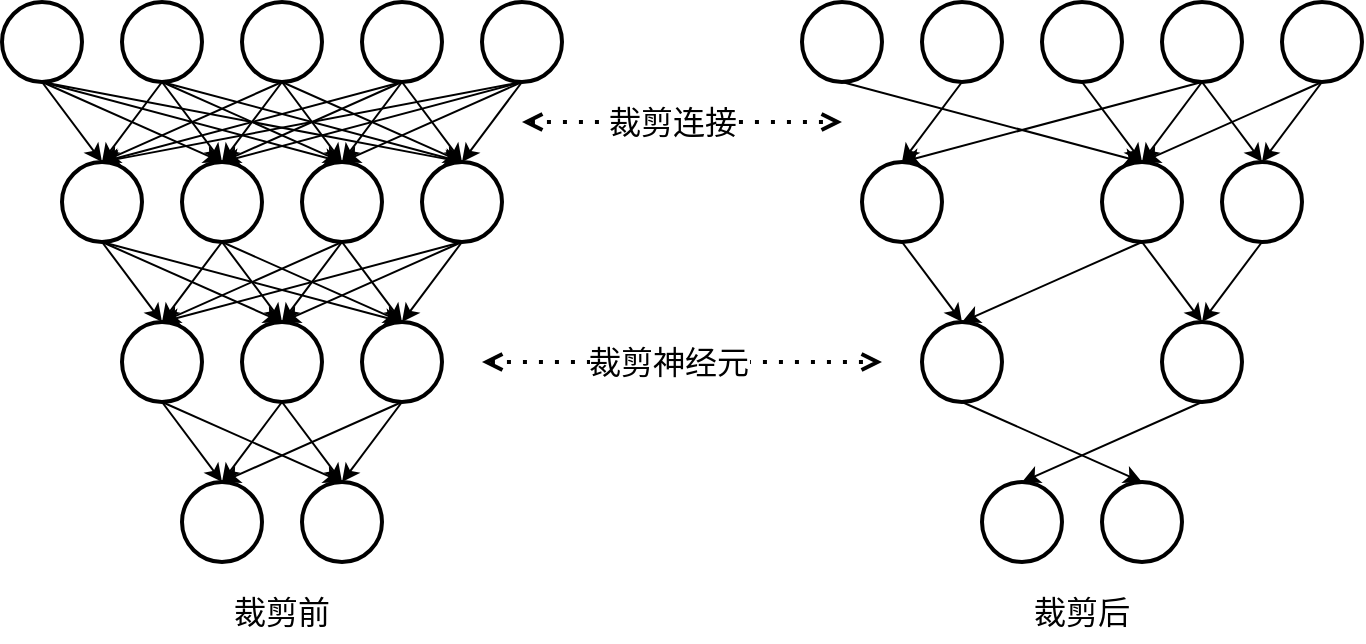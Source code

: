 <mxfile version="24.2.5" type="device">
  <diagram name="第 1 页" id="CgrtsPIFkarO2k62xxob">
    <mxGraphModel dx="2059" dy="2349" grid="1" gridSize="10" guides="1" tooltips="1" connect="1" arrows="1" fold="1" page="1" pageScale="1" pageWidth="827" pageHeight="1169" math="0" shadow="0">
      <root>
        <mxCell id="0" />
        <mxCell id="1" parent="0" />
        <mxCell id="5yrlhyGC8e_Sbzj8Md6Z-31" style="edgeStyle=none;rounded=0;orthogonalLoop=1;jettySize=auto;html=1;exitX=0.5;exitY=1;exitDx=0;exitDy=0;entryX=0.5;entryY=0;entryDx=0;entryDy=0;" parent="1" source="5yrlhyGC8e_Sbzj8Md6Z-1" target="5yrlhyGC8e_Sbzj8Md6Z-6" edge="1">
          <mxGeometry relative="1" as="geometry" />
        </mxCell>
        <mxCell id="5yrlhyGC8e_Sbzj8Md6Z-32" style="edgeStyle=none;rounded=0;orthogonalLoop=1;jettySize=auto;html=1;entryX=0.5;entryY=0;entryDx=0;entryDy=0;exitX=0.5;exitY=1;exitDx=0;exitDy=0;" parent="1" source="5yrlhyGC8e_Sbzj8Md6Z-1" target="5yrlhyGC8e_Sbzj8Md6Z-7" edge="1">
          <mxGeometry relative="1" as="geometry" />
        </mxCell>
        <mxCell id="5yrlhyGC8e_Sbzj8Md6Z-33" style="edgeStyle=none;rounded=0;orthogonalLoop=1;jettySize=auto;html=1;entryX=0.5;entryY=0;entryDx=0;entryDy=0;exitX=0.5;exitY=1;exitDx=0;exitDy=0;" parent="1" source="5yrlhyGC8e_Sbzj8Md6Z-1" target="5yrlhyGC8e_Sbzj8Md6Z-8" edge="1">
          <mxGeometry relative="1" as="geometry" />
        </mxCell>
        <mxCell id="5yrlhyGC8e_Sbzj8Md6Z-34" style="edgeStyle=none;rounded=0;orthogonalLoop=1;jettySize=auto;html=1;exitX=0.5;exitY=1;exitDx=0;exitDy=0;entryX=0.5;entryY=0;entryDx=0;entryDy=0;" parent="1" source="5yrlhyGC8e_Sbzj8Md6Z-1" target="5yrlhyGC8e_Sbzj8Md6Z-9" edge="1">
          <mxGeometry relative="1" as="geometry" />
        </mxCell>
        <mxCell id="5yrlhyGC8e_Sbzj8Md6Z-1" value="" style="ellipse;whiteSpace=wrap;html=1;aspect=fixed;strokeWidth=2;" parent="1" vertex="1">
          <mxGeometry width="40" height="40" as="geometry" />
        </mxCell>
        <mxCell id="5yrlhyGC8e_Sbzj8Md6Z-35" style="edgeStyle=none;rounded=0;orthogonalLoop=1;jettySize=auto;html=1;exitX=0.5;exitY=1;exitDx=0;exitDy=0;entryX=0.5;entryY=0;entryDx=0;entryDy=0;" parent="1" source="5yrlhyGC8e_Sbzj8Md6Z-2" target="5yrlhyGC8e_Sbzj8Md6Z-6" edge="1">
          <mxGeometry relative="1" as="geometry" />
        </mxCell>
        <mxCell id="5yrlhyGC8e_Sbzj8Md6Z-36" style="edgeStyle=none;rounded=0;orthogonalLoop=1;jettySize=auto;html=1;entryX=0.5;entryY=0;entryDx=0;entryDy=0;exitX=0.5;exitY=1;exitDx=0;exitDy=0;" parent="1" source="5yrlhyGC8e_Sbzj8Md6Z-2" target="5yrlhyGC8e_Sbzj8Md6Z-7" edge="1">
          <mxGeometry relative="1" as="geometry" />
        </mxCell>
        <mxCell id="5yrlhyGC8e_Sbzj8Md6Z-37" style="edgeStyle=none;rounded=0;orthogonalLoop=1;jettySize=auto;html=1;entryX=0.5;entryY=0;entryDx=0;entryDy=0;exitX=0.5;exitY=1;exitDx=0;exitDy=0;" parent="1" source="5yrlhyGC8e_Sbzj8Md6Z-2" target="5yrlhyGC8e_Sbzj8Md6Z-8" edge="1">
          <mxGeometry relative="1" as="geometry" />
        </mxCell>
        <mxCell id="5yrlhyGC8e_Sbzj8Md6Z-38" style="edgeStyle=none;rounded=0;orthogonalLoop=1;jettySize=auto;html=1;entryX=0.5;entryY=0;entryDx=0;entryDy=0;exitX=0.5;exitY=1;exitDx=0;exitDy=0;" parent="1" source="5yrlhyGC8e_Sbzj8Md6Z-2" target="5yrlhyGC8e_Sbzj8Md6Z-9" edge="1">
          <mxGeometry relative="1" as="geometry" />
        </mxCell>
        <mxCell id="5yrlhyGC8e_Sbzj8Md6Z-2" value="" style="ellipse;whiteSpace=wrap;html=1;aspect=fixed;strokeWidth=2;" parent="1" vertex="1">
          <mxGeometry x="60" width="40" height="40" as="geometry" />
        </mxCell>
        <mxCell id="5yrlhyGC8e_Sbzj8Md6Z-39" style="edgeStyle=none;rounded=0;orthogonalLoop=1;jettySize=auto;html=1;exitX=0.5;exitY=1;exitDx=0;exitDy=0;entryX=0.5;entryY=0;entryDx=0;entryDy=0;" parent="1" source="5yrlhyGC8e_Sbzj8Md6Z-3" target="5yrlhyGC8e_Sbzj8Md6Z-7" edge="1">
          <mxGeometry relative="1" as="geometry" />
        </mxCell>
        <mxCell id="5yrlhyGC8e_Sbzj8Md6Z-40" style="edgeStyle=none;rounded=0;orthogonalLoop=1;jettySize=auto;html=1;entryX=0.5;entryY=0;entryDx=0;entryDy=0;exitX=0.5;exitY=1;exitDx=0;exitDy=0;" parent="1" source="5yrlhyGC8e_Sbzj8Md6Z-3" target="5yrlhyGC8e_Sbzj8Md6Z-6" edge="1">
          <mxGeometry relative="1" as="geometry" />
        </mxCell>
        <mxCell id="5yrlhyGC8e_Sbzj8Md6Z-41" style="edgeStyle=none;rounded=0;orthogonalLoop=1;jettySize=auto;html=1;entryX=0.5;entryY=0;entryDx=0;entryDy=0;exitX=0.5;exitY=1;exitDx=0;exitDy=0;" parent="1" source="5yrlhyGC8e_Sbzj8Md6Z-3" target="5yrlhyGC8e_Sbzj8Md6Z-8" edge="1">
          <mxGeometry relative="1" as="geometry" />
        </mxCell>
        <mxCell id="5yrlhyGC8e_Sbzj8Md6Z-42" style="edgeStyle=none;rounded=0;orthogonalLoop=1;jettySize=auto;html=1;entryX=0.5;entryY=0;entryDx=0;entryDy=0;exitX=0.5;exitY=1;exitDx=0;exitDy=0;" parent="1" source="5yrlhyGC8e_Sbzj8Md6Z-3" target="5yrlhyGC8e_Sbzj8Md6Z-9" edge="1">
          <mxGeometry relative="1" as="geometry" />
        </mxCell>
        <mxCell id="5yrlhyGC8e_Sbzj8Md6Z-3" value="" style="ellipse;whiteSpace=wrap;html=1;aspect=fixed;strokeWidth=2;" parent="1" vertex="1">
          <mxGeometry x="120" width="40" height="40" as="geometry" />
        </mxCell>
        <mxCell id="5yrlhyGC8e_Sbzj8Md6Z-43" style="edgeStyle=none;rounded=0;orthogonalLoop=1;jettySize=auto;html=1;entryX=0.5;entryY=0;entryDx=0;entryDy=0;exitX=0.5;exitY=1;exitDx=0;exitDy=0;" parent="1" source="5yrlhyGC8e_Sbzj8Md6Z-4" target="5yrlhyGC8e_Sbzj8Md6Z-6" edge="1">
          <mxGeometry relative="1" as="geometry" />
        </mxCell>
        <mxCell id="5yrlhyGC8e_Sbzj8Md6Z-44" style="edgeStyle=none;rounded=0;orthogonalLoop=1;jettySize=auto;html=1;entryX=0.5;entryY=0;entryDx=0;entryDy=0;exitX=0.5;exitY=1;exitDx=0;exitDy=0;" parent="1" source="5yrlhyGC8e_Sbzj8Md6Z-4" target="5yrlhyGC8e_Sbzj8Md6Z-7" edge="1">
          <mxGeometry relative="1" as="geometry" />
        </mxCell>
        <mxCell id="5yrlhyGC8e_Sbzj8Md6Z-45" style="edgeStyle=none;rounded=0;orthogonalLoop=1;jettySize=auto;html=1;entryX=0.5;entryY=0;entryDx=0;entryDy=0;exitX=0.5;exitY=1;exitDx=0;exitDy=0;" parent="1" source="5yrlhyGC8e_Sbzj8Md6Z-4" target="5yrlhyGC8e_Sbzj8Md6Z-8" edge="1">
          <mxGeometry relative="1" as="geometry" />
        </mxCell>
        <mxCell id="5yrlhyGC8e_Sbzj8Md6Z-46" style="edgeStyle=none;rounded=0;orthogonalLoop=1;jettySize=auto;html=1;exitX=0.5;exitY=1;exitDx=0;exitDy=0;" parent="1" source="5yrlhyGC8e_Sbzj8Md6Z-4" edge="1">
          <mxGeometry relative="1" as="geometry">
            <mxPoint x="230" y="80" as="targetPoint" />
            <mxPoint x="290" y="60" as="sourcePoint" />
          </mxGeometry>
        </mxCell>
        <mxCell id="5yrlhyGC8e_Sbzj8Md6Z-4" value="" style="ellipse;whiteSpace=wrap;html=1;aspect=fixed;strokeWidth=2;" parent="1" vertex="1">
          <mxGeometry x="180" width="40" height="40" as="geometry" />
        </mxCell>
        <mxCell id="5yrlhyGC8e_Sbzj8Md6Z-47" style="edgeStyle=none;rounded=0;orthogonalLoop=1;jettySize=auto;html=1;entryX=0.5;entryY=0;entryDx=0;entryDy=0;exitX=0.5;exitY=1;exitDx=0;exitDy=0;" parent="1" source="5yrlhyGC8e_Sbzj8Md6Z-5" target="5yrlhyGC8e_Sbzj8Md6Z-6" edge="1">
          <mxGeometry relative="1" as="geometry" />
        </mxCell>
        <mxCell id="5yrlhyGC8e_Sbzj8Md6Z-48" style="edgeStyle=none;rounded=0;orthogonalLoop=1;jettySize=auto;html=1;entryX=0.5;entryY=0;entryDx=0;entryDy=0;exitX=0.5;exitY=1;exitDx=0;exitDy=0;" parent="1" source="5yrlhyGC8e_Sbzj8Md6Z-5" target="5yrlhyGC8e_Sbzj8Md6Z-7" edge="1">
          <mxGeometry relative="1" as="geometry" />
        </mxCell>
        <mxCell id="5yrlhyGC8e_Sbzj8Md6Z-49" style="edgeStyle=none;rounded=0;orthogonalLoop=1;jettySize=auto;html=1;entryX=0.5;entryY=0;entryDx=0;entryDy=0;exitX=0.5;exitY=1;exitDx=0;exitDy=0;" parent="1" source="5yrlhyGC8e_Sbzj8Md6Z-5" target="5yrlhyGC8e_Sbzj8Md6Z-8" edge="1">
          <mxGeometry relative="1" as="geometry" />
        </mxCell>
        <mxCell id="5yrlhyGC8e_Sbzj8Md6Z-50" style="edgeStyle=none;rounded=0;orthogonalLoop=1;jettySize=auto;html=1;entryX=0.5;entryY=0;entryDx=0;entryDy=0;exitX=0.5;exitY=1;exitDx=0;exitDy=0;" parent="1" source="5yrlhyGC8e_Sbzj8Md6Z-5" target="5yrlhyGC8e_Sbzj8Md6Z-9" edge="1">
          <mxGeometry relative="1" as="geometry" />
        </mxCell>
        <mxCell id="5yrlhyGC8e_Sbzj8Md6Z-5" value="" style="ellipse;whiteSpace=wrap;html=1;aspect=fixed;strokeWidth=2;" parent="1" vertex="1">
          <mxGeometry x="240" width="40" height="40" as="geometry" />
        </mxCell>
        <mxCell id="5yrlhyGC8e_Sbzj8Md6Z-51" style="edgeStyle=none;rounded=0;orthogonalLoop=1;jettySize=auto;html=1;exitX=0.5;exitY=1;exitDx=0;exitDy=0;entryX=0.5;entryY=0;entryDx=0;entryDy=0;" parent="1" source="5yrlhyGC8e_Sbzj8Md6Z-6" target="5yrlhyGC8e_Sbzj8Md6Z-10" edge="1">
          <mxGeometry relative="1" as="geometry" />
        </mxCell>
        <mxCell id="5yrlhyGC8e_Sbzj8Md6Z-52" style="edgeStyle=none;rounded=0;orthogonalLoop=1;jettySize=auto;html=1;entryX=0.5;entryY=0;entryDx=0;entryDy=0;exitX=0.5;exitY=1;exitDx=0;exitDy=0;" parent="1" source="5yrlhyGC8e_Sbzj8Md6Z-6" target="5yrlhyGC8e_Sbzj8Md6Z-11" edge="1">
          <mxGeometry relative="1" as="geometry" />
        </mxCell>
        <mxCell id="5yrlhyGC8e_Sbzj8Md6Z-53" style="edgeStyle=none;rounded=0;orthogonalLoop=1;jettySize=auto;html=1;entryX=0.5;entryY=0;entryDx=0;entryDy=0;exitX=0.5;exitY=1;exitDx=0;exitDy=0;" parent="1" source="5yrlhyGC8e_Sbzj8Md6Z-6" target="5yrlhyGC8e_Sbzj8Md6Z-12" edge="1">
          <mxGeometry relative="1" as="geometry" />
        </mxCell>
        <mxCell id="5yrlhyGC8e_Sbzj8Md6Z-6" value="" style="ellipse;whiteSpace=wrap;html=1;aspect=fixed;strokeWidth=2;" parent="1" vertex="1">
          <mxGeometry x="30" y="80" width="40" height="40" as="geometry" />
        </mxCell>
        <mxCell id="5yrlhyGC8e_Sbzj8Md6Z-54" style="edgeStyle=none;rounded=0;orthogonalLoop=1;jettySize=auto;html=1;exitX=0.5;exitY=1;exitDx=0;exitDy=0;entryX=0.5;entryY=0;entryDx=0;entryDy=0;" parent="1" source="5yrlhyGC8e_Sbzj8Md6Z-7" target="5yrlhyGC8e_Sbzj8Md6Z-10" edge="1">
          <mxGeometry relative="1" as="geometry" />
        </mxCell>
        <mxCell id="5yrlhyGC8e_Sbzj8Md6Z-55" style="edgeStyle=none;rounded=0;orthogonalLoop=1;jettySize=auto;html=1;entryX=0.5;entryY=0;entryDx=0;entryDy=0;exitX=0.5;exitY=1;exitDx=0;exitDy=0;" parent="1" source="5yrlhyGC8e_Sbzj8Md6Z-7" target="5yrlhyGC8e_Sbzj8Md6Z-11" edge="1">
          <mxGeometry relative="1" as="geometry" />
        </mxCell>
        <mxCell id="5yrlhyGC8e_Sbzj8Md6Z-56" style="edgeStyle=none;rounded=0;orthogonalLoop=1;jettySize=auto;html=1;entryX=0.5;entryY=0;entryDx=0;entryDy=0;exitX=0.5;exitY=1;exitDx=0;exitDy=0;" parent="1" source="5yrlhyGC8e_Sbzj8Md6Z-7" target="5yrlhyGC8e_Sbzj8Md6Z-12" edge="1">
          <mxGeometry relative="1" as="geometry" />
        </mxCell>
        <mxCell id="5yrlhyGC8e_Sbzj8Md6Z-7" value="" style="ellipse;whiteSpace=wrap;html=1;aspect=fixed;strokeWidth=2;" parent="1" vertex="1">
          <mxGeometry x="90" y="80" width="40" height="40" as="geometry" />
        </mxCell>
        <mxCell id="5yrlhyGC8e_Sbzj8Md6Z-57" style="edgeStyle=none;rounded=0;orthogonalLoop=1;jettySize=auto;html=1;entryX=0.5;entryY=0;entryDx=0;entryDy=0;exitX=0.5;exitY=1;exitDx=0;exitDy=0;" parent="1" source="5yrlhyGC8e_Sbzj8Md6Z-8" target="5yrlhyGC8e_Sbzj8Md6Z-10" edge="1">
          <mxGeometry relative="1" as="geometry" />
        </mxCell>
        <mxCell id="5yrlhyGC8e_Sbzj8Md6Z-58" style="edgeStyle=none;rounded=0;orthogonalLoop=1;jettySize=auto;html=1;entryX=0.5;entryY=0;entryDx=0;entryDy=0;exitX=0.5;exitY=1;exitDx=0;exitDy=0;" parent="1" source="5yrlhyGC8e_Sbzj8Md6Z-8" target="5yrlhyGC8e_Sbzj8Md6Z-11" edge="1">
          <mxGeometry relative="1" as="geometry" />
        </mxCell>
        <mxCell id="5yrlhyGC8e_Sbzj8Md6Z-59" style="edgeStyle=none;rounded=0;orthogonalLoop=1;jettySize=auto;html=1;entryX=0.5;entryY=0;entryDx=0;entryDy=0;exitX=0.5;exitY=1;exitDx=0;exitDy=0;" parent="1" source="5yrlhyGC8e_Sbzj8Md6Z-8" target="5yrlhyGC8e_Sbzj8Md6Z-12" edge="1">
          <mxGeometry relative="1" as="geometry" />
        </mxCell>
        <mxCell id="5yrlhyGC8e_Sbzj8Md6Z-8" value="" style="ellipse;whiteSpace=wrap;html=1;aspect=fixed;strokeWidth=2;" parent="1" vertex="1">
          <mxGeometry x="150" y="80" width="40" height="40" as="geometry" />
        </mxCell>
        <mxCell id="5yrlhyGC8e_Sbzj8Md6Z-60" style="edgeStyle=none;rounded=0;orthogonalLoop=1;jettySize=auto;html=1;exitX=0.5;exitY=1;exitDx=0;exitDy=0;entryX=0.5;entryY=0;entryDx=0;entryDy=0;" parent="1" source="5yrlhyGC8e_Sbzj8Md6Z-9" target="5yrlhyGC8e_Sbzj8Md6Z-10" edge="1">
          <mxGeometry relative="1" as="geometry">
            <mxPoint x="80" y="160" as="targetPoint" />
          </mxGeometry>
        </mxCell>
        <mxCell id="5yrlhyGC8e_Sbzj8Md6Z-61" style="edgeStyle=none;rounded=0;orthogonalLoop=1;jettySize=auto;html=1;entryX=0.5;entryY=0;entryDx=0;entryDy=0;exitX=0.5;exitY=1;exitDx=0;exitDy=0;" parent="1" source="5yrlhyGC8e_Sbzj8Md6Z-9" target="5yrlhyGC8e_Sbzj8Md6Z-11" edge="1">
          <mxGeometry relative="1" as="geometry" />
        </mxCell>
        <mxCell id="5yrlhyGC8e_Sbzj8Md6Z-62" style="edgeStyle=none;rounded=0;orthogonalLoop=1;jettySize=auto;html=1;entryX=0.5;entryY=0;entryDx=0;entryDy=0;exitX=0.5;exitY=1;exitDx=0;exitDy=0;" parent="1" source="5yrlhyGC8e_Sbzj8Md6Z-9" target="5yrlhyGC8e_Sbzj8Md6Z-12" edge="1">
          <mxGeometry relative="1" as="geometry" />
        </mxCell>
        <mxCell id="5yrlhyGC8e_Sbzj8Md6Z-9" value="" style="ellipse;whiteSpace=wrap;html=1;aspect=fixed;strokeWidth=2;" parent="1" vertex="1">
          <mxGeometry x="210" y="80" width="40" height="40" as="geometry" />
        </mxCell>
        <mxCell id="5yrlhyGC8e_Sbzj8Md6Z-63" style="edgeStyle=none;rounded=0;orthogonalLoop=1;jettySize=auto;html=1;exitX=0.5;exitY=1;exitDx=0;exitDy=0;entryX=0.5;entryY=0;entryDx=0;entryDy=0;" parent="1" source="5yrlhyGC8e_Sbzj8Md6Z-10" target="5yrlhyGC8e_Sbzj8Md6Z-13" edge="1">
          <mxGeometry relative="1" as="geometry" />
        </mxCell>
        <mxCell id="5yrlhyGC8e_Sbzj8Md6Z-64" style="edgeStyle=none;rounded=0;orthogonalLoop=1;jettySize=auto;html=1;entryX=0.5;entryY=0;entryDx=0;entryDy=0;exitX=0.5;exitY=1;exitDx=0;exitDy=0;" parent="1" source="5yrlhyGC8e_Sbzj8Md6Z-10" target="5yrlhyGC8e_Sbzj8Md6Z-14" edge="1">
          <mxGeometry relative="1" as="geometry" />
        </mxCell>
        <mxCell id="5yrlhyGC8e_Sbzj8Md6Z-10" value="" style="ellipse;whiteSpace=wrap;html=1;aspect=fixed;strokeWidth=2;" parent="1" vertex="1">
          <mxGeometry x="60" y="160" width="40" height="40" as="geometry" />
        </mxCell>
        <mxCell id="5yrlhyGC8e_Sbzj8Md6Z-65" style="edgeStyle=none;rounded=0;orthogonalLoop=1;jettySize=auto;html=1;entryX=0.5;entryY=0;entryDx=0;entryDy=0;exitX=0.5;exitY=1;exitDx=0;exitDy=0;" parent="1" source="5yrlhyGC8e_Sbzj8Md6Z-11" target="5yrlhyGC8e_Sbzj8Md6Z-13" edge="1">
          <mxGeometry relative="1" as="geometry" />
        </mxCell>
        <mxCell id="5yrlhyGC8e_Sbzj8Md6Z-66" style="edgeStyle=none;rounded=0;orthogonalLoop=1;jettySize=auto;html=1;entryX=0.5;entryY=0;entryDx=0;entryDy=0;exitX=0.5;exitY=1;exitDx=0;exitDy=0;" parent="1" source="5yrlhyGC8e_Sbzj8Md6Z-11" target="5yrlhyGC8e_Sbzj8Md6Z-14" edge="1">
          <mxGeometry relative="1" as="geometry" />
        </mxCell>
        <mxCell id="5yrlhyGC8e_Sbzj8Md6Z-11" value="" style="ellipse;whiteSpace=wrap;html=1;aspect=fixed;strokeWidth=2;" parent="1" vertex="1">
          <mxGeometry x="120" y="160" width="40" height="40" as="geometry" />
        </mxCell>
        <mxCell id="5yrlhyGC8e_Sbzj8Md6Z-67" style="edgeStyle=none;rounded=0;orthogonalLoop=1;jettySize=auto;html=1;exitX=0.5;exitY=1;exitDx=0;exitDy=0;entryX=0.5;entryY=0;entryDx=0;entryDy=0;" parent="1" source="5yrlhyGC8e_Sbzj8Md6Z-12" target="5yrlhyGC8e_Sbzj8Md6Z-13" edge="1">
          <mxGeometry relative="1" as="geometry" />
        </mxCell>
        <mxCell id="5yrlhyGC8e_Sbzj8Md6Z-68" style="edgeStyle=none;rounded=0;orthogonalLoop=1;jettySize=auto;html=1;entryX=0.5;entryY=0;entryDx=0;entryDy=0;exitX=0.5;exitY=1;exitDx=0;exitDy=0;" parent="1" source="5yrlhyGC8e_Sbzj8Md6Z-12" target="5yrlhyGC8e_Sbzj8Md6Z-14" edge="1">
          <mxGeometry relative="1" as="geometry" />
        </mxCell>
        <mxCell id="5yrlhyGC8e_Sbzj8Md6Z-12" value="" style="ellipse;whiteSpace=wrap;html=1;aspect=fixed;strokeWidth=2;" parent="1" vertex="1">
          <mxGeometry x="180" y="160" width="40" height="40" as="geometry" />
        </mxCell>
        <mxCell id="5yrlhyGC8e_Sbzj8Md6Z-13" value="" style="ellipse;whiteSpace=wrap;html=1;aspect=fixed;strokeWidth=2;" parent="1" vertex="1">
          <mxGeometry x="90" y="240" width="40" height="40" as="geometry" />
        </mxCell>
        <mxCell id="5yrlhyGC8e_Sbzj8Md6Z-14" value="" style="ellipse;whiteSpace=wrap;html=1;aspect=fixed;strokeWidth=2;" parent="1" vertex="1">
          <mxGeometry x="150" y="240" width="40" height="40" as="geometry" />
        </mxCell>
        <mxCell id="5yrlhyGC8e_Sbzj8Md6Z-70" style="edgeStyle=none;rounded=0;orthogonalLoop=1;jettySize=auto;html=1;entryX=0.5;entryY=0;entryDx=0;entryDy=0;exitX=0.5;exitY=1;exitDx=0;exitDy=0;" parent="1" source="5yrlhyGC8e_Sbzj8Md6Z-15" target="5yrlhyGC8e_Sbzj8Md6Z-22" edge="1">
          <mxGeometry relative="1" as="geometry" />
        </mxCell>
        <mxCell id="5yrlhyGC8e_Sbzj8Md6Z-15" value="" style="ellipse;whiteSpace=wrap;html=1;aspect=fixed;strokeWidth=2;" parent="1" vertex="1">
          <mxGeometry x="400" width="40" height="40" as="geometry" />
        </mxCell>
        <mxCell id="5yrlhyGC8e_Sbzj8Md6Z-72" style="edgeStyle=none;rounded=0;orthogonalLoop=1;jettySize=auto;html=1;entryX=0.5;entryY=0;entryDx=0;entryDy=0;exitX=0.5;exitY=1;exitDx=0;exitDy=0;" parent="1" source="5yrlhyGC8e_Sbzj8Md6Z-16" target="5yrlhyGC8e_Sbzj8Md6Z-20" edge="1">
          <mxGeometry relative="1" as="geometry" />
        </mxCell>
        <mxCell id="5yrlhyGC8e_Sbzj8Md6Z-16" value="" style="ellipse;whiteSpace=wrap;html=1;aspect=fixed;strokeWidth=2;" parent="1" vertex="1">
          <mxGeometry x="460" width="40" height="40" as="geometry" />
        </mxCell>
        <mxCell id="5yrlhyGC8e_Sbzj8Md6Z-76" style="edgeStyle=none;rounded=0;orthogonalLoop=1;jettySize=auto;html=1;entryX=0.5;entryY=0;entryDx=0;entryDy=0;exitX=0.5;exitY=1;exitDx=0;exitDy=0;" parent="1" source="5yrlhyGC8e_Sbzj8Md6Z-17" target="5yrlhyGC8e_Sbzj8Md6Z-22" edge="1">
          <mxGeometry relative="1" as="geometry" />
        </mxCell>
        <mxCell id="5yrlhyGC8e_Sbzj8Md6Z-17" value="" style="ellipse;whiteSpace=wrap;html=1;aspect=fixed;strokeWidth=2;" parent="1" vertex="1">
          <mxGeometry x="520" width="40" height="40" as="geometry" />
        </mxCell>
        <mxCell id="5yrlhyGC8e_Sbzj8Md6Z-78" style="edgeStyle=none;rounded=0;orthogonalLoop=1;jettySize=auto;html=1;exitX=0.5;exitY=1;exitDx=0;exitDy=0;entryX=0.5;entryY=0;entryDx=0;entryDy=0;" parent="1" source="5yrlhyGC8e_Sbzj8Md6Z-18" target="5yrlhyGC8e_Sbzj8Md6Z-20" edge="1">
          <mxGeometry relative="1" as="geometry" />
        </mxCell>
        <mxCell id="5yrlhyGC8e_Sbzj8Md6Z-79" style="edgeStyle=none;rounded=0;orthogonalLoop=1;jettySize=auto;html=1;entryX=0.5;entryY=0;entryDx=0;entryDy=0;exitX=0.5;exitY=1;exitDx=0;exitDy=0;" parent="1" source="5yrlhyGC8e_Sbzj8Md6Z-18" target="5yrlhyGC8e_Sbzj8Md6Z-22" edge="1">
          <mxGeometry relative="1" as="geometry" />
        </mxCell>
        <mxCell id="5yrlhyGC8e_Sbzj8Md6Z-80" style="edgeStyle=none;rounded=0;orthogonalLoop=1;jettySize=auto;html=1;entryX=0.5;entryY=0;entryDx=0;entryDy=0;exitX=0.5;exitY=1;exitDx=0;exitDy=0;" parent="1" source="5yrlhyGC8e_Sbzj8Md6Z-18" target="5yrlhyGC8e_Sbzj8Md6Z-23" edge="1">
          <mxGeometry relative="1" as="geometry" />
        </mxCell>
        <mxCell id="5yrlhyGC8e_Sbzj8Md6Z-18" value="" style="ellipse;whiteSpace=wrap;html=1;aspect=fixed;strokeWidth=2;" parent="1" vertex="1">
          <mxGeometry x="580" width="40" height="40" as="geometry" />
        </mxCell>
        <mxCell id="5yrlhyGC8e_Sbzj8Md6Z-82" style="edgeStyle=none;rounded=0;orthogonalLoop=1;jettySize=auto;html=1;entryX=0.5;entryY=0;entryDx=0;entryDy=0;exitX=0.5;exitY=1;exitDx=0;exitDy=0;" parent="1" source="5yrlhyGC8e_Sbzj8Md6Z-19" target="5yrlhyGC8e_Sbzj8Md6Z-22" edge="1">
          <mxGeometry relative="1" as="geometry" />
        </mxCell>
        <mxCell id="5yrlhyGC8e_Sbzj8Md6Z-83" style="edgeStyle=none;rounded=0;orthogonalLoop=1;jettySize=auto;html=1;entryX=0.5;entryY=0;entryDx=0;entryDy=0;exitX=0.5;exitY=1;exitDx=0;exitDy=0;" parent="1" source="5yrlhyGC8e_Sbzj8Md6Z-19" target="5yrlhyGC8e_Sbzj8Md6Z-23" edge="1">
          <mxGeometry relative="1" as="geometry" />
        </mxCell>
        <mxCell id="5yrlhyGC8e_Sbzj8Md6Z-19" value="" style="ellipse;whiteSpace=wrap;html=1;aspect=fixed;strokeWidth=2;" parent="1" vertex="1">
          <mxGeometry x="640" width="40" height="40" as="geometry" />
        </mxCell>
        <mxCell id="5yrlhyGC8e_Sbzj8Md6Z-84" style="edgeStyle=none;rounded=0;orthogonalLoop=1;jettySize=auto;html=1;exitX=0.5;exitY=1;exitDx=0;exitDy=0;entryX=0.5;entryY=0;entryDx=0;entryDy=0;" parent="1" source="5yrlhyGC8e_Sbzj8Md6Z-20" target="5yrlhyGC8e_Sbzj8Md6Z-24" edge="1">
          <mxGeometry relative="1" as="geometry" />
        </mxCell>
        <mxCell id="5yrlhyGC8e_Sbzj8Md6Z-20" value="" style="ellipse;whiteSpace=wrap;html=1;aspect=fixed;strokeWidth=2;" parent="1" vertex="1">
          <mxGeometry x="430" y="80" width="40" height="40" as="geometry" />
        </mxCell>
        <mxCell id="5yrlhyGC8e_Sbzj8Md6Z-86" style="edgeStyle=none;rounded=0;orthogonalLoop=1;jettySize=auto;html=1;exitX=0.5;exitY=1;exitDx=0;exitDy=0;entryX=0.5;entryY=0;entryDx=0;entryDy=0;" parent="1" source="5yrlhyGC8e_Sbzj8Md6Z-22" target="5yrlhyGC8e_Sbzj8Md6Z-24" edge="1">
          <mxGeometry relative="1" as="geometry" />
        </mxCell>
        <mxCell id="5yrlhyGC8e_Sbzj8Md6Z-87" style="edgeStyle=none;rounded=0;orthogonalLoop=1;jettySize=auto;html=1;entryX=0.5;entryY=0;entryDx=0;entryDy=0;exitX=0.5;exitY=1;exitDx=0;exitDy=0;" parent="1" source="5yrlhyGC8e_Sbzj8Md6Z-22" target="5yrlhyGC8e_Sbzj8Md6Z-26" edge="1">
          <mxGeometry relative="1" as="geometry" />
        </mxCell>
        <mxCell id="5yrlhyGC8e_Sbzj8Md6Z-22" value="" style="ellipse;whiteSpace=wrap;html=1;aspect=fixed;strokeWidth=2;" parent="1" vertex="1">
          <mxGeometry x="550" y="80" width="40" height="40" as="geometry" />
        </mxCell>
        <mxCell id="5yrlhyGC8e_Sbzj8Md6Z-89" style="edgeStyle=none;rounded=0;orthogonalLoop=1;jettySize=auto;html=1;entryX=0.5;entryY=0;entryDx=0;entryDy=0;exitX=0.5;exitY=1;exitDx=0;exitDy=0;" parent="1" source="5yrlhyGC8e_Sbzj8Md6Z-23" target="5yrlhyGC8e_Sbzj8Md6Z-26" edge="1">
          <mxGeometry relative="1" as="geometry" />
        </mxCell>
        <mxCell id="5yrlhyGC8e_Sbzj8Md6Z-23" value="" style="ellipse;whiteSpace=wrap;html=1;aspect=fixed;strokeWidth=2;" parent="1" vertex="1">
          <mxGeometry x="610" y="80" width="40" height="40" as="geometry" />
        </mxCell>
        <mxCell id="5yrlhyGC8e_Sbzj8Md6Z-91" style="edgeStyle=none;rounded=0;orthogonalLoop=1;jettySize=auto;html=1;entryX=0.5;entryY=0;entryDx=0;entryDy=0;exitX=0.5;exitY=1;exitDx=0;exitDy=0;" parent="1" source="5yrlhyGC8e_Sbzj8Md6Z-24" target="5yrlhyGC8e_Sbzj8Md6Z-28" edge="1">
          <mxGeometry relative="1" as="geometry" />
        </mxCell>
        <mxCell id="5yrlhyGC8e_Sbzj8Md6Z-24" value="" style="ellipse;whiteSpace=wrap;html=1;aspect=fixed;strokeWidth=2;" parent="1" vertex="1">
          <mxGeometry x="460" y="160" width="40" height="40" as="geometry" />
        </mxCell>
        <mxCell id="5yrlhyGC8e_Sbzj8Md6Z-92" style="edgeStyle=none;rounded=0;orthogonalLoop=1;jettySize=auto;html=1;exitX=0.5;exitY=1;exitDx=0;exitDy=0;entryX=0.5;entryY=0;entryDx=0;entryDy=0;" parent="1" source="5yrlhyGC8e_Sbzj8Md6Z-26" target="5yrlhyGC8e_Sbzj8Md6Z-27" edge="1">
          <mxGeometry relative="1" as="geometry" />
        </mxCell>
        <mxCell id="5yrlhyGC8e_Sbzj8Md6Z-26" value="" style="ellipse;whiteSpace=wrap;html=1;aspect=fixed;strokeWidth=2;" parent="1" vertex="1">
          <mxGeometry x="580" y="160" width="40" height="40" as="geometry" />
        </mxCell>
        <mxCell id="5yrlhyGC8e_Sbzj8Md6Z-27" value="" style="ellipse;whiteSpace=wrap;html=1;aspect=fixed;strokeWidth=2;" parent="1" vertex="1">
          <mxGeometry x="490" y="240" width="40" height="40" as="geometry" />
        </mxCell>
        <mxCell id="5yrlhyGC8e_Sbzj8Md6Z-28" value="" style="ellipse;whiteSpace=wrap;html=1;aspect=fixed;strokeWidth=2;" parent="1" vertex="1">
          <mxGeometry x="550" y="240" width="40" height="40" as="geometry" />
        </mxCell>
        <mxCell id="5yrlhyGC8e_Sbzj8Md6Z-94" value="" style="endArrow=open;dashed=1;html=1;dashPattern=1 3;strokeWidth=2;rounded=0;startArrow=open;startFill=0;endFill=0;" parent="1" edge="1">
          <mxGeometry width="50" height="50" relative="1" as="geometry">
            <mxPoint x="260" y="60" as="sourcePoint" />
            <mxPoint x="420" y="60" as="targetPoint" />
          </mxGeometry>
        </mxCell>
        <mxCell id="5yrlhyGC8e_Sbzj8Md6Z-96" value="裁剪连接" style="edgeLabel;html=1;align=center;verticalAlign=middle;resizable=0;points=[];fontSize=16;" parent="5yrlhyGC8e_Sbzj8Md6Z-94" vertex="1" connectable="0">
          <mxGeometry x="-0.071" relative="1" as="geometry">
            <mxPoint as="offset" />
          </mxGeometry>
        </mxCell>
        <mxCell id="5yrlhyGC8e_Sbzj8Md6Z-97" value="" style="endArrow=open;dashed=1;html=1;dashPattern=1 3;strokeWidth=2;rounded=0;startArrow=open;startFill=0;endFill=0;" parent="1" edge="1">
          <mxGeometry width="50" height="50" relative="1" as="geometry">
            <mxPoint x="240" y="180" as="sourcePoint" />
            <mxPoint x="440" y="180" as="targetPoint" />
          </mxGeometry>
        </mxCell>
        <mxCell id="5yrlhyGC8e_Sbzj8Md6Z-98" value="裁剪神经元" style="edgeLabel;html=1;align=center;verticalAlign=middle;resizable=0;points=[];fontSize=16;labelBackgroundColor=default;" parent="5yrlhyGC8e_Sbzj8Md6Z-97" vertex="1" connectable="0">
          <mxGeometry x="-0.071" relative="1" as="geometry">
            <mxPoint as="offset" />
          </mxGeometry>
        </mxCell>
        <mxCell id="5yrlhyGC8e_Sbzj8Md6Z-99" value="裁剪前" style="text;html=1;align=center;verticalAlign=middle;whiteSpace=wrap;rounded=0;fontSize=16;" parent="1" vertex="1">
          <mxGeometry x="110" y="290" width="60" height="30" as="geometry" />
        </mxCell>
        <mxCell id="5yrlhyGC8e_Sbzj8Md6Z-100" value="裁剪后" style="text;html=1;align=center;verticalAlign=middle;whiteSpace=wrap;rounded=0;fontSize=16;" parent="1" vertex="1">
          <mxGeometry x="510" y="290" width="60" height="30" as="geometry" />
        </mxCell>
      </root>
    </mxGraphModel>
  </diagram>
</mxfile>
